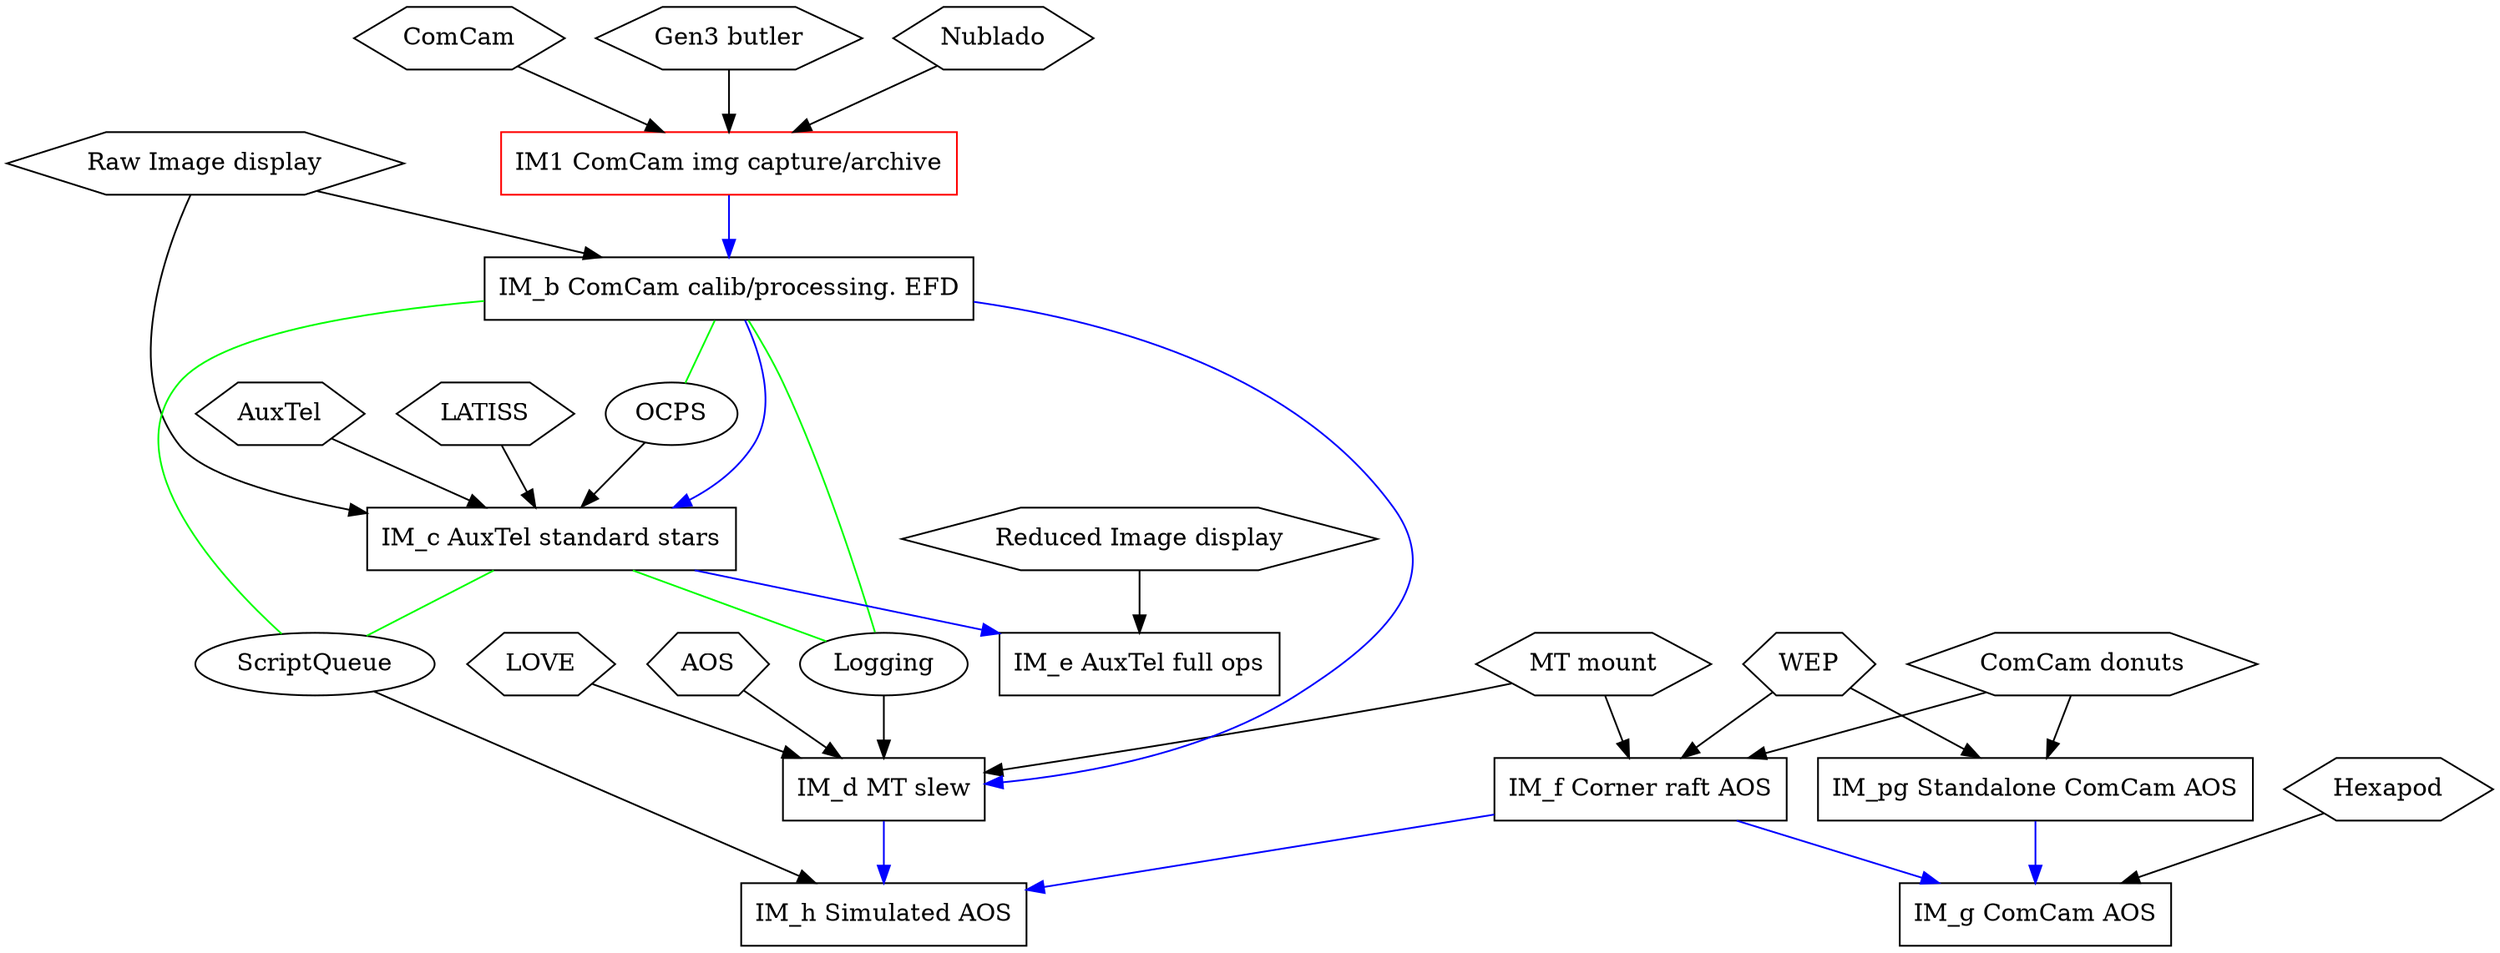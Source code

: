 digraph
{
    #ratio = 0.7
    {
    # Hardware, external software component, or data product
    node  [shape=hexagon]
    ComCam
    "ComCam donuts"
    "Gen3 butler"
    Nublado
    AuxTel
    LATISS
    "MT mount"
    "Raw Image display"
    "Reduced Image display"
    LOVE
    AOS
    Hexapod
    WEP

    # Systems we have to write and integrate
    node  [shape=ellipse]
    OCPS
    Logging
    ScriptQueue

    node [shape=box]
    IM_a [label="IM1 ComCam img capture/archive" color=red]
    IM_b [label="IM_b ComCam calib/processing. EFD"]
    IM_c [label="IM_c AuxTel standard stars"]
    IM_d [label="IM_d MT slew"]
    IM_e [label="IM_e AuxTel full ops"]
    IM_f [label="IM_f Corner raft AOS"]
    IM_pg [label="IM_pg Standalone ComCam AOS"]
    IM_g [label="IM_g ComCam AOS"]
    IM_h [label="IM_h Simulated AOS"]
    # IM_i [label="IM_i Commission AOS"]
    # IM_j [label="IM_j AuxTel start/end night"]
    # IM_k [label="IM_k LSSTcam img capture/archive"]
    # IM_cbp [label="IM_cbp CBP"]
    }

Nublado -> IM_a
"Gen3 butler" -> IM_a
ComCam -> IM_a
IM_b -> ScriptQueue [arrowhead=none color=green] # I.e. validated by this IM

IM_b -> OCPS [arrowhead=none color=green] # I.e. validated by this IM
IM_b -> Logging [arrowhead=none color=green] # I.e. validated by this IM
"Raw Image display" -> IM_b

AuxTel -> IM_c
LATISS -> IM_c
IM_c -> Logging [arrowhead=none color=green] # I.e. validated by this IM
OCPS -> IM_c
IM_c -> ScriptQueue [arrowhead=none color=green] # I.e. validated by this IM
"Raw Image display" -> IM_c

AOS -> IM_d
LOVE -> IM_d
Logging -> IM_d
"MT mount" -> IM_d

"Reduced Image display" -> IM_e

"ComCam donuts" -> IM_f
"MT mount" -> IM_f
"WEP" -> IM_f

"ComCam donuts" -> IM_pg
"WEP" -> IM_pg

Hexapod -> IM_g

ScriptQueue -> IM_h

IM_a -> IM_b [color=blue] # -> IM_k
IM_b -> IM_c -> IM_e [color=blue]
IM_b -> IM_d -> IM_h [color=blue]
# IM_b -> IM_cbp [color=blue]
IM_f -> IM_h [color=blue]
IM_f -> IM_g [color=blue]
IM_pg -> IM_g [color=blue]
}